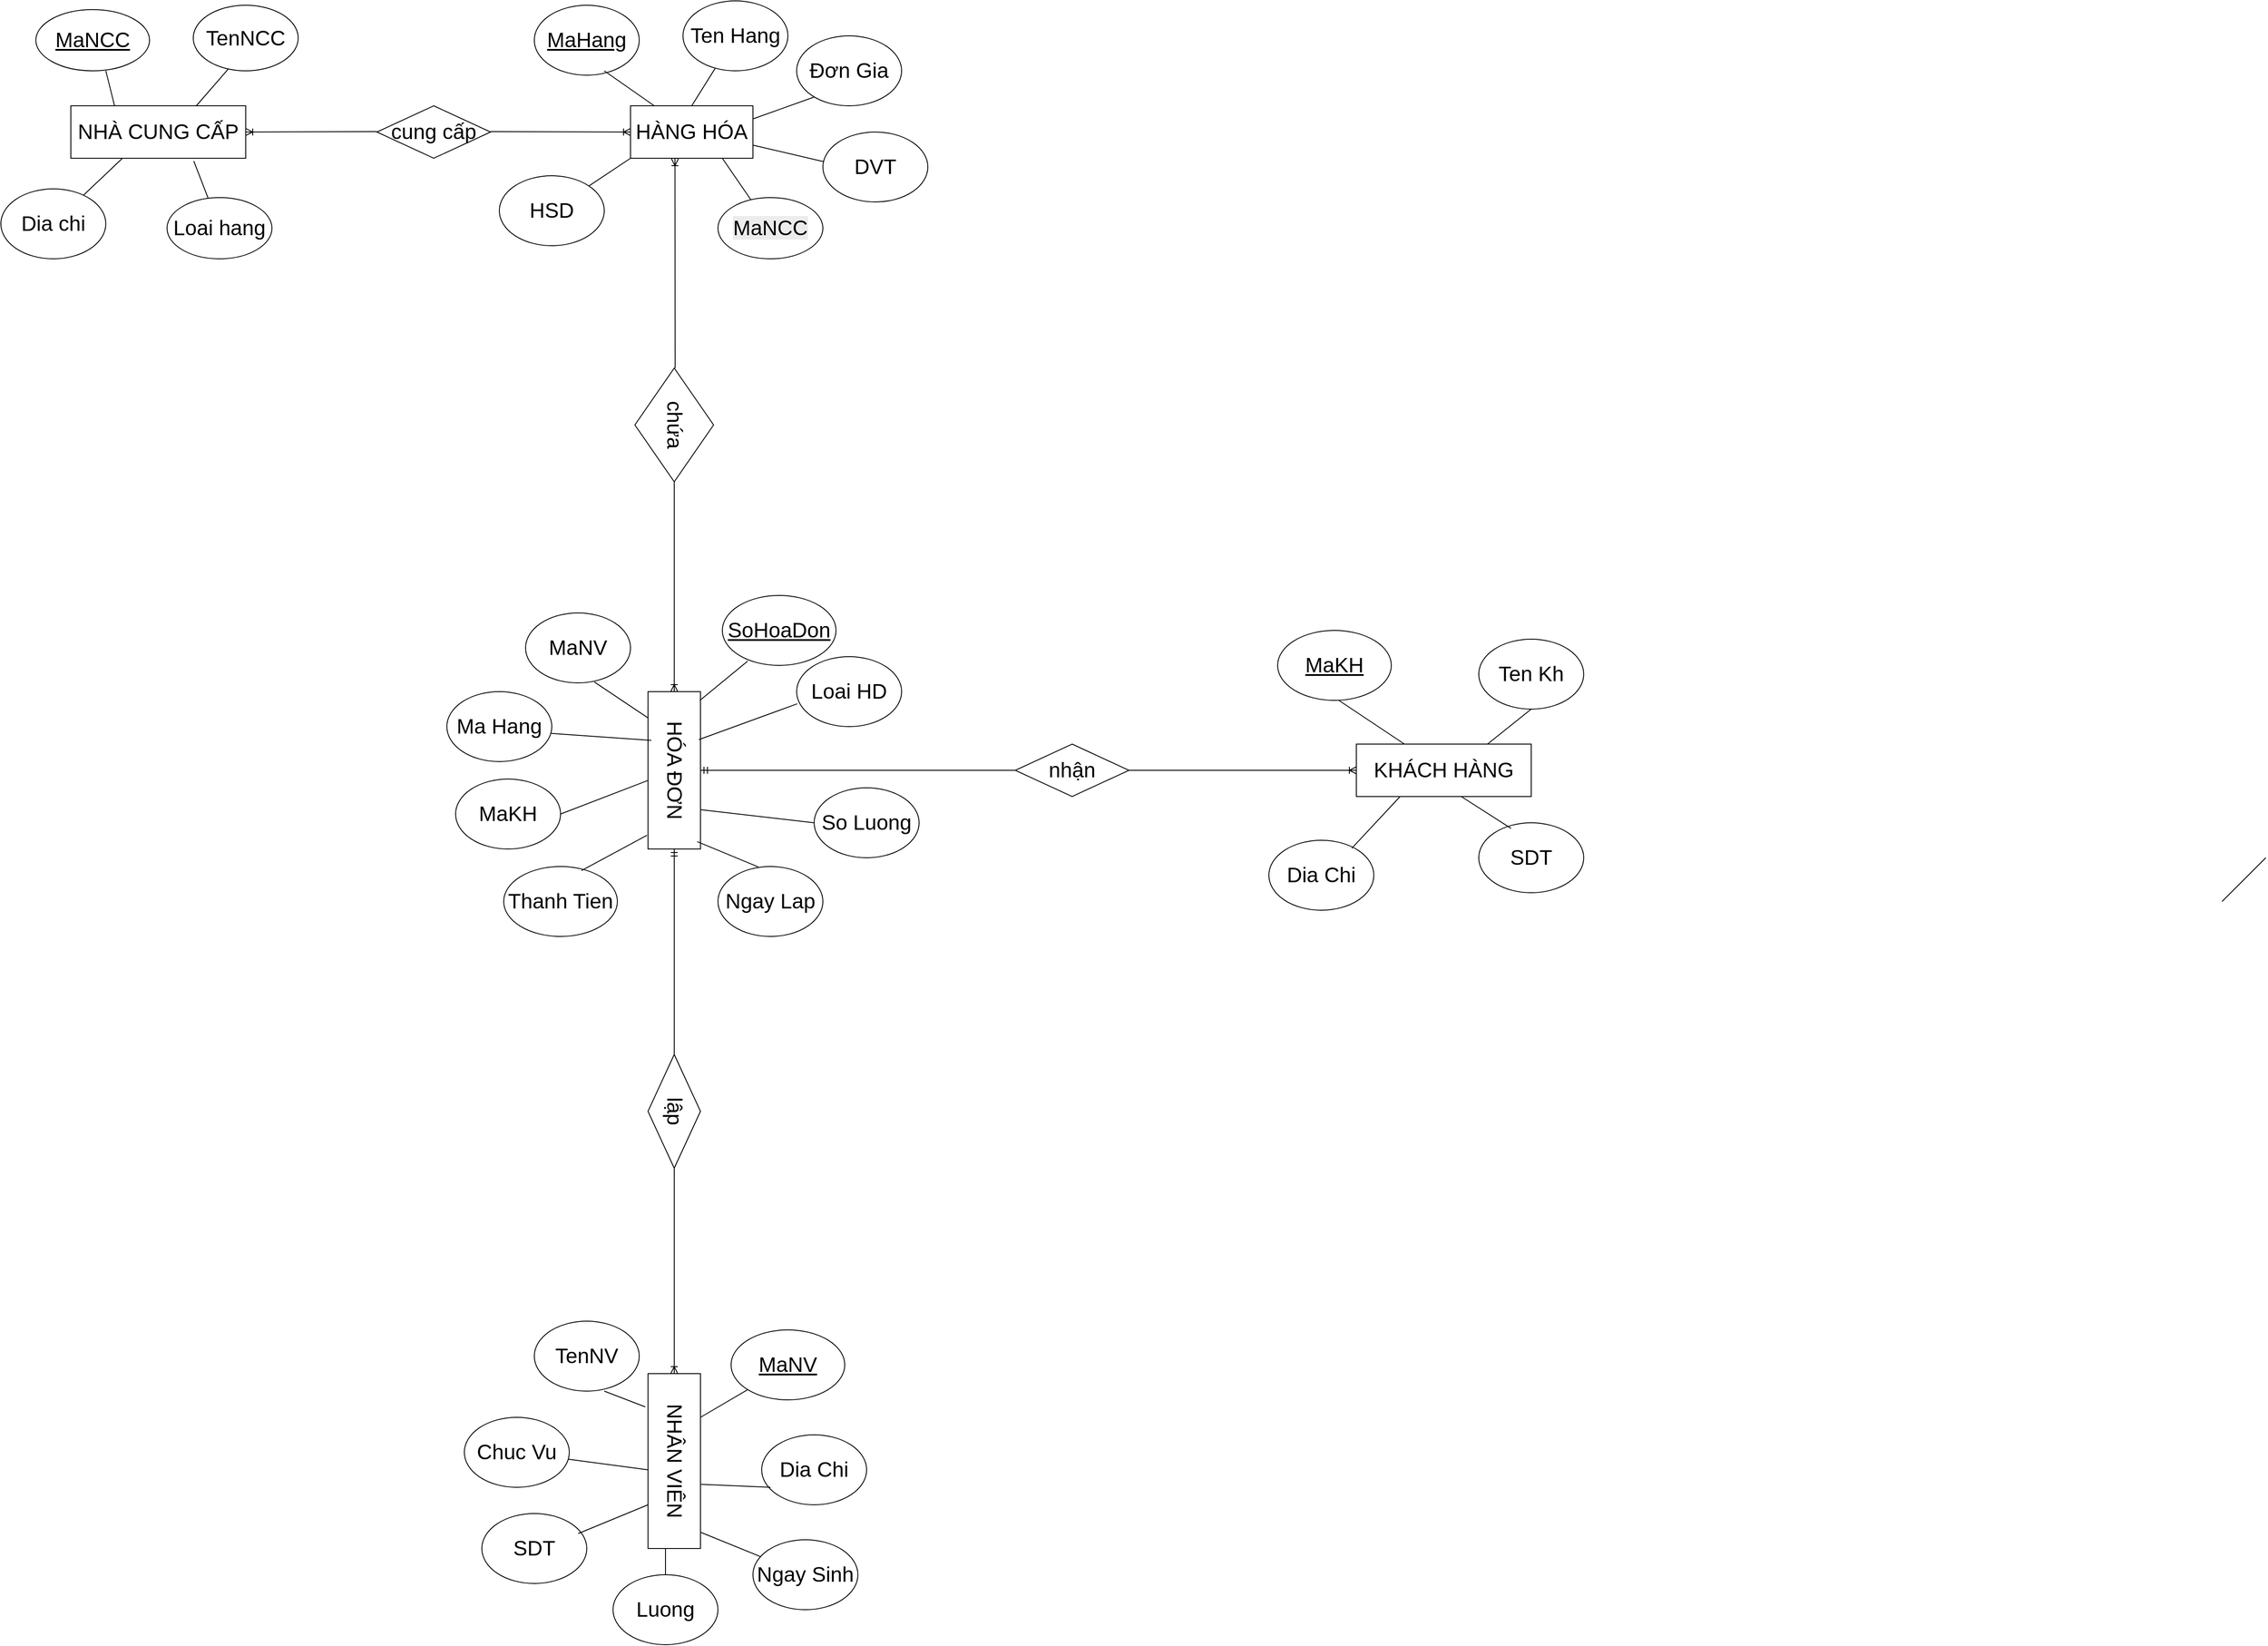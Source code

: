 <mxfile version="26.2.3">
  <diagram name="Trang-1" id="3SGoxRYm-0BptGTWVGw5">
    <mxGraphModel grid="1" page="1" gridSize="10" guides="1" tooltips="1" connect="1" arrows="1" fold="1" pageScale="1" pageWidth="2339" pageHeight="3300" math="0" shadow="0">
      <root>
        <mxCell id="0" />
        <mxCell id="1" parent="0" />
        <mxCell id="yhNoiGG6qeoDsK0MJDtQ-1" value="&lt;font style=&quot;font-size: 24px;&quot;&gt;NHÀ CUNG CẤP&lt;/font&gt;" style="rounded=0;whiteSpace=wrap;html=1;" vertex="1" parent="1">
          <mxGeometry x="200" y="180" width="200" height="60" as="geometry" />
        </mxCell>
        <mxCell id="yhNoiGG6qeoDsK0MJDtQ-2" value="&lt;font style=&quot;font-size: 24px;&quot;&gt;cung cấp&lt;/font&gt;" style="rhombus;whiteSpace=wrap;html=1;" vertex="1" parent="1">
          <mxGeometry x="550" y="180" width="130" height="60" as="geometry" />
        </mxCell>
        <mxCell id="yhNoiGG6qeoDsK0MJDtQ-3" value="" style="fontSize=12;html=1;endArrow=ERoneToMany;rounded=0;entryX=1;entryY=0.5;entryDx=0;entryDy=0;" edge="1" parent="1">
          <mxGeometry width="100" height="100" relative="1" as="geometry">
            <mxPoint x="550" y="209.5" as="sourcePoint" />
            <mxPoint x="400.0" y="209.98" as="targetPoint" />
          </mxGeometry>
        </mxCell>
        <mxCell id="yhNoiGG6qeoDsK0MJDtQ-4" value="&lt;font style=&quot;font-size: 24px;&quot;&gt;Dia chi&lt;/font&gt;" style="ellipse;whiteSpace=wrap;html=1;" vertex="1" parent="1">
          <mxGeometry x="120" y="275" width="120" height="80" as="geometry" />
        </mxCell>
        <mxCell id="yhNoiGG6qeoDsK0MJDtQ-5" value="&lt;font style=&quot;font-size: 24px;&quot;&gt;Loai hang&lt;/font&gt;" style="ellipse;whiteSpace=wrap;html=1;" vertex="1" parent="1">
          <mxGeometry x="310" y="285" width="120" height="70" as="geometry" />
        </mxCell>
        <mxCell id="yhNoiGG6qeoDsK0MJDtQ-6" value="&lt;br&gt;&lt;span style=&quot;forced-color-adjust: none; color: rgb(0, 0, 0); font-family: Helvetica; font-size: 24px; font-style: normal; font-variant-ligatures: normal; font-variant-caps: normal; font-weight: 400; letter-spacing: normal; orphans: 2; text-align: center; text-indent: 0px; text-transform: none; widows: 2; word-spacing: 0px; -webkit-text-stroke-width: 0px; white-space: normal; background-color: rgb(236, 236, 236);&quot;&gt;MaNCC&lt;/span&gt;&lt;div&gt;&lt;br/&gt;&lt;/div&gt;" style="ellipse;whiteSpace=wrap;html=1;" vertex="1" parent="1">
          <mxGeometry x="940" y="285" width="120" height="70" as="geometry" />
        </mxCell>
        <mxCell id="yhNoiGG6qeoDsK0MJDtQ-7" value="&lt;font style=&quot;font-size: 24px;&quot;&gt;&lt;u&gt;MaNCC&lt;/u&gt;&lt;/font&gt;" style="ellipse;whiteSpace=wrap;html=1;" vertex="1" parent="1">
          <mxGeometry x="160" y="70" width="130" height="70" as="geometry" />
        </mxCell>
        <mxCell id="yhNoiGG6qeoDsK0MJDtQ-8" value="&lt;font style=&quot;font-size: 24px;&quot;&gt;TenNCC&lt;/font&gt;" style="ellipse;whiteSpace=wrap;html=1;" vertex="1" parent="1">
          <mxGeometry x="340" y="65" width="120" height="75" as="geometry" />
        </mxCell>
        <mxCell id="yhNoiGG6qeoDsK0MJDtQ-9" value="&lt;font style=&quot;font-size: 24px;&quot;&gt;HSD&lt;/font&gt;" style="ellipse;whiteSpace=wrap;html=1;" vertex="1" parent="1">
          <mxGeometry x="690" y="260" width="120" height="80" as="geometry" />
        </mxCell>
        <mxCell id="yhNoiGG6qeoDsK0MJDtQ-10" value="&lt;font style=&quot;font-size: 24px;&quot;&gt;&lt;u&gt;MaHang&lt;/u&gt;&lt;/font&gt;" style="ellipse;whiteSpace=wrap;html=1;" vertex="1" parent="1">
          <mxGeometry x="730" y="65" width="120" height="80" as="geometry" />
        </mxCell>
        <mxCell id="yhNoiGG6qeoDsK0MJDtQ-11" value="&lt;font style=&quot;font-size: 24px;&quot;&gt;Ten Hang&lt;/font&gt;" style="ellipse;whiteSpace=wrap;html=1;" vertex="1" parent="1">
          <mxGeometry x="900" y="60" width="120" height="80" as="geometry" />
        </mxCell>
        <mxCell id="yhNoiGG6qeoDsK0MJDtQ-12" value="" style="endArrow=none;html=1;rounded=0;" edge="1" parent="1">
          <mxGeometry width="50" height="50" relative="1" as="geometry">
            <mxPoint x="2660" y="1090" as="sourcePoint" />
            <mxPoint x="2710" y="1040" as="targetPoint" />
          </mxGeometry>
        </mxCell>
        <mxCell id="yhNoiGG6qeoDsK0MJDtQ-13" value="" style="endArrow=none;html=1;rounded=0;exitX=0.25;exitY=0;exitDx=0;exitDy=0;" edge="1" parent="1" source="yhNoiGG6qeoDsK0MJDtQ-1">
          <mxGeometry width="50" height="50" relative="1" as="geometry">
            <mxPoint x="190" y="190" as="sourcePoint" />
            <mxPoint x="240" y="140" as="targetPoint" />
          </mxGeometry>
        </mxCell>
        <mxCell id="yhNoiGG6qeoDsK0MJDtQ-14" value="" style="endArrow=none;html=1;rounded=0;entryX=0.332;entryY=0.975;entryDx=0;entryDy=0;entryPerimeter=0;exitX=0.717;exitY=0.002;exitDx=0;exitDy=0;exitPerimeter=0;" edge="1" parent="1" source="yhNoiGG6qeoDsK0MJDtQ-1" target="yhNoiGG6qeoDsK0MJDtQ-8">
          <mxGeometry width="50" height="50" relative="1" as="geometry">
            <mxPoint x="320" y="200" as="sourcePoint" />
            <mxPoint x="370" y="150" as="targetPoint" />
          </mxGeometry>
        </mxCell>
        <mxCell id="yhNoiGG6qeoDsK0MJDtQ-15" value="" style="endArrow=none;html=1;rounded=0;entryX=0.703;entryY=1.054;entryDx=0;entryDy=0;entryPerimeter=0;" edge="1" parent="1" source="yhNoiGG6qeoDsK0MJDtQ-5" target="yhNoiGG6qeoDsK0MJDtQ-1">
          <mxGeometry width="50" height="50" relative="1" as="geometry">
            <mxPoint x="160" y="290" as="sourcePoint" />
            <mxPoint x="210" y="240" as="targetPoint" />
          </mxGeometry>
        </mxCell>
        <mxCell id="yhNoiGG6qeoDsK0MJDtQ-16" value="" style="endArrow=none;html=1;rounded=0;entryX=0.293;entryY=1.007;entryDx=0;entryDy=0;entryPerimeter=0;" edge="1" parent="1" source="yhNoiGG6qeoDsK0MJDtQ-4" target="yhNoiGG6qeoDsK0MJDtQ-1">
          <mxGeometry width="50" height="50" relative="1" as="geometry">
            <mxPoint x="150" y="260" as="sourcePoint" />
            <mxPoint x="200" y="210" as="targetPoint" />
          </mxGeometry>
        </mxCell>
        <mxCell id="yhNoiGG6qeoDsK0MJDtQ-17" value="" style="endArrow=none;html=1;rounded=0;entryX=0.75;entryY=1;entryDx=0;entryDy=0;" edge="1" parent="1" source="yhNoiGG6qeoDsK0MJDtQ-6" target="yhNoiGG6qeoDsK0MJDtQ-20">
          <mxGeometry width="50" height="50" relative="1" as="geometry">
            <mxPoint x="240" y="290" as="sourcePoint" />
            <mxPoint x="290" y="240" as="targetPoint" />
          </mxGeometry>
        </mxCell>
        <mxCell id="yhNoiGG6qeoDsK0MJDtQ-18" value="" style="endArrow=none;html=1;rounded=0;entryX=0;entryY=1;entryDx=0;entryDy=0;" edge="1" parent="1" source="yhNoiGG6qeoDsK0MJDtQ-9" target="yhNoiGG6qeoDsK0MJDtQ-20">
          <mxGeometry width="50" height="50" relative="1" as="geometry">
            <mxPoint x="330" y="290" as="sourcePoint" />
            <mxPoint x="380" y="240" as="targetPoint" />
          </mxGeometry>
        </mxCell>
        <mxCell id="yhNoiGG6qeoDsK0MJDtQ-20" value="&lt;font style=&quot;font-size: 24px;&quot;&gt;HÀNG HÓA&lt;/font&gt;" style="rounded=0;whiteSpace=wrap;html=1;" vertex="1" parent="1">
          <mxGeometry x="840" y="180" width="140" height="60" as="geometry" />
        </mxCell>
        <mxCell id="yhNoiGG6qeoDsK0MJDtQ-21" value="" style="fontSize=12;html=1;endArrow=ERoneToMany;rounded=0;exitX=1;exitY=0.5;exitDx=0;exitDy=0;" edge="1" parent="1">
          <mxGeometry width="100" height="100" relative="1" as="geometry">
            <mxPoint x="680" y="209.5" as="sourcePoint" />
            <mxPoint x="840" y="210" as="targetPoint" />
          </mxGeometry>
        </mxCell>
        <mxCell id="yhNoiGG6qeoDsK0MJDtQ-22" value="&lt;font style=&quot;font-size: 24px;&quot;&gt;DVT&lt;/font&gt;" style="ellipse;whiteSpace=wrap;html=1;" vertex="1" parent="1">
          <mxGeometry x="1060" y="210" width="120" height="80" as="geometry" />
        </mxCell>
        <mxCell id="yhNoiGG6qeoDsK0MJDtQ-23" value="&lt;font style=&quot;font-size: 24px;&quot;&gt;Đơn Gia&lt;/font&gt;" style="ellipse;whiteSpace=wrap;html=1;" vertex="1" parent="1">
          <mxGeometry x="1030" y="100" width="120" height="80" as="geometry" />
        </mxCell>
        <mxCell id="yhNoiGG6qeoDsK0MJDtQ-25" value="" style="endArrow=none;html=1;rounded=0;" edge="1" parent="1" source="yhNoiGG6qeoDsK0MJDtQ-20">
          <mxGeometry width="50" height="50" relative="1" as="geometry">
            <mxPoint x="760" y="190" as="sourcePoint" />
            <mxPoint x="810" y="140" as="targetPoint" />
          </mxGeometry>
        </mxCell>
        <mxCell id="yhNoiGG6qeoDsK0MJDtQ-26" value="" style="endArrow=none;html=1;rounded=0;" edge="1" parent="1" target="yhNoiGG6qeoDsK0MJDtQ-11">
          <mxGeometry width="50" height="50" relative="1" as="geometry">
            <mxPoint x="910" y="180" as="sourcePoint" />
            <mxPoint x="960" y="130" as="targetPoint" />
          </mxGeometry>
        </mxCell>
        <mxCell id="yhNoiGG6qeoDsK0MJDtQ-27" value="" style="endArrow=none;html=1;rounded=0;exitX=1;exitY=0.25;exitDx=0;exitDy=0;" edge="1" parent="1" source="yhNoiGG6qeoDsK0MJDtQ-20">
          <mxGeometry width="50" height="50" relative="1" as="geometry">
            <mxPoint x="1030" y="210" as="sourcePoint" />
            <mxPoint x="1050" y="170" as="targetPoint" />
          </mxGeometry>
        </mxCell>
        <mxCell id="yhNoiGG6qeoDsK0MJDtQ-28" value="" style="endArrow=none;html=1;rounded=0;exitX=1;exitY=0.75;exitDx=0;exitDy=0;entryX=0.007;entryY=0.423;entryDx=0;entryDy=0;entryPerimeter=0;" edge="1" parent="1" source="yhNoiGG6qeoDsK0MJDtQ-20" target="yhNoiGG6qeoDsK0MJDtQ-22">
          <mxGeometry width="50" height="50" relative="1" as="geometry">
            <mxPoint x="1000" y="310" as="sourcePoint" />
            <mxPoint x="1050" y="260" as="targetPoint" />
          </mxGeometry>
        </mxCell>
        <mxCell id="KxiG0NLmOwjeQJkuFUyw-3" value="" style="fontSize=12;html=1;endArrow=ERoneToMany;rounded=0;entryX=0.363;entryY=1.008;entryDx=0;entryDy=0;entryPerimeter=0;" edge="1" parent="1" target="yhNoiGG6qeoDsK0MJDtQ-20">
          <mxGeometry width="100" height="100" relative="1" as="geometry">
            <mxPoint x="891" y="480" as="sourcePoint" />
            <mxPoint x="890" y="250" as="targetPoint" />
          </mxGeometry>
        </mxCell>
        <mxCell id="KxiG0NLmOwjeQJkuFUyw-4" value="" style="fontSize=12;html=1;endArrow=ERoneToMany;rounded=0;exitX=1;exitY=0.5;exitDx=0;exitDy=0;" edge="1" parent="1" source="KxiG0NLmOwjeQJkuFUyw-5">
          <mxGeometry width="100" height="100" relative="1" as="geometry">
            <mxPoint x="590" y="440" as="sourcePoint" />
            <mxPoint x="890" y="850" as="targetPoint" />
          </mxGeometry>
        </mxCell>
        <mxCell id="KxiG0NLmOwjeQJkuFUyw-5" value="&lt;font style=&quot;font-size: 24px;&quot;&gt;chứa&lt;/font&gt;" style="rhombus;whiteSpace=wrap;html=1;rotation=90;" vertex="1" parent="1">
          <mxGeometry x="825" y="500" width="130" height="90" as="geometry" />
        </mxCell>
        <mxCell id="KxiG0NLmOwjeQJkuFUyw-6" value="&lt;font style=&quot;font-size: 24px;&quot;&gt;HÓA ĐƠN&lt;/font&gt;" style="rounded=0;whiteSpace=wrap;html=1;rotation=90;" vertex="1" parent="1">
          <mxGeometry x="800" y="910" width="180" height="60" as="geometry" />
        </mxCell>
        <mxCell id="KxiG0NLmOwjeQJkuFUyw-8" value="&lt;font style=&quot;font-size: 24px;&quot;&gt;Loai HD&lt;/font&gt;" style="ellipse;whiteSpace=wrap;html=1;" vertex="1" parent="1">
          <mxGeometry x="1030" y="810" width="120" height="80" as="geometry" />
        </mxCell>
        <mxCell id="KxiG0NLmOwjeQJkuFUyw-9" value="&lt;font style=&quot;font-size: 24px;&quot;&gt;&lt;u&gt;SoHoaDon&lt;/u&gt;&lt;/font&gt;" style="ellipse;whiteSpace=wrap;html=1;" vertex="1" parent="1">
          <mxGeometry x="945" y="740" width="130" height="80" as="geometry" />
        </mxCell>
        <mxCell id="KxiG0NLmOwjeQJkuFUyw-10" value="&lt;font style=&quot;font-size: 24px;&quot;&gt;TenNV&lt;/font&gt;" style="ellipse;whiteSpace=wrap;html=1;" vertex="1" parent="1">
          <mxGeometry x="730" y="1570" width="120" height="80" as="geometry" />
        </mxCell>
        <mxCell id="KxiG0NLmOwjeQJkuFUyw-11" value="&lt;font style=&quot;font-size: 24px;&quot;&gt;So Luong&lt;/font&gt;" style="ellipse;whiteSpace=wrap;html=1;" vertex="1" parent="1">
          <mxGeometry x="1050" y="960" width="120" height="80" as="geometry" />
        </mxCell>
        <mxCell id="KxiG0NLmOwjeQJkuFUyw-12" value="&lt;font style=&quot;font-size: 24px;&quot;&gt;Ngay Lap&lt;/font&gt;" style="ellipse;whiteSpace=wrap;html=1;" vertex="1" parent="1">
          <mxGeometry x="940" y="1050" width="120" height="80" as="geometry" />
        </mxCell>
        <mxCell id="KxiG0NLmOwjeQJkuFUyw-13" value="&lt;font style=&quot;font-size: 24px;&quot;&gt;Thanh Tien&lt;/font&gt;" style="ellipse;whiteSpace=wrap;html=1;" vertex="1" parent="1">
          <mxGeometry x="695" y="1050" width="130" height="80" as="geometry" />
        </mxCell>
        <mxCell id="KxiG0NLmOwjeQJkuFUyw-14" value="&lt;font style=&quot;font-size: 24px;&quot;&gt;MaKH&lt;/font&gt;" style="ellipse;whiteSpace=wrap;html=1;" vertex="1" parent="1">
          <mxGeometry x="640" y="950" width="120" height="80" as="geometry" />
        </mxCell>
        <mxCell id="KxiG0NLmOwjeQJkuFUyw-15" value="&lt;font style=&quot;font-size: 24px;&quot;&gt;Ma Hang&lt;/font&gt;" style="ellipse;whiteSpace=wrap;html=1;" vertex="1" parent="1">
          <mxGeometry x="630" y="850" width="120" height="80" as="geometry" />
        </mxCell>
        <mxCell id="KxiG0NLmOwjeQJkuFUyw-16" value="&lt;font style=&quot;font-size: 24px;&quot;&gt;MaNV&lt;/font&gt;" style="ellipse;whiteSpace=wrap;html=1;" vertex="1" parent="1">
          <mxGeometry x="720" y="760" width="120" height="80" as="geometry" />
        </mxCell>
        <mxCell id="KxiG0NLmOwjeQJkuFUyw-17" value="&lt;font style=&quot;font-size: 24px;&quot;&gt;Chuc Vu&lt;/font&gt;&lt;span style=&quot;color: rgba(0, 0, 0, 0); font-family: monospace; font-size: 0px; text-align: start; text-wrap-mode: nowrap;&quot;&gt;%3CmxGraphModel%3E%3Croot%3E%3CmxCell%20id%3D%220%22%2F%3E%3CmxCell%20id%3D%221%22%20parent%3D%220%22%2F%3E%3CmxCell%20id%3D%222%22%20value%3D%22%26lt%3Bfont%20style%3D%26quot%3Bfont-size%3A%2024px%3B%26quot%3B%26gt%3B%26lt%3Bu%26gt%3BSoHoaDon%26lt%3B%2Fu%26gt%3B%26lt%3B%2Ffont%26gt%3B%22%20style%3D%22ellipse%3BwhiteSpace%3Dwrap%3Bhtml%3D1%3B%22%20vertex%3D%221%22%20parent%3D%221%22%3E%3CmxGeometry%20x%3D%22945%22%20y%3D%22740%22%20width%3D%22130%22%20height%3D%2280%22%20as%3D%22geometry%22%2F%3E%3C%2FmxCell%3E%3C%2Froot%3E%3C%2FmxGraphModel%3E&lt;/span&gt;&lt;span style=&quot;color: rgba(0, 0, 0, 0); font-family: monospace; font-size: 0px; text-align: start; text-wrap-mode: nowrap;&quot;&gt;%3CmxGraphModel%3E%3Croot%3E%3CmxCell%20id%3D%220%22%2F%3E%3CmxCell%20id%3D%221%22%20parent%3D%220%22%2F%3E%3CmxCell%20id%3D%222%22%20value%3D%22%26lt%3Bfont%20style%3D%26quot%3Bfont-size%3A%2024px%3B%26quot%3B%26gt%3B%26lt%3Bu%26gt%3BSoHoaDon%26lt%3B%2Fu%26gt%3B%26lt%3B%2Ffont%26gt%3B%22%20style%3D%22ellipse%3BwhiteSpace%3Dwrap%3Bhtml%3D1%3B%22%20vertex%3D%221%22%20parent%3D%221%22%3E%3CmxGeometry%20x%3D%22945%22%20y%3D%22740%22%20width%3D%22130%22%20height%3D%2280%22%20as%3D%22geometry%22%2F%3E%3C%2FmxCell%3E%3C%2Froot%3E%3C%2FmxGraphModel%3E&lt;/span&gt;" style="ellipse;whiteSpace=wrap;html=1;" vertex="1" parent="1">
          <mxGeometry x="650" y="1680" width="120" height="80" as="geometry" />
        </mxCell>
        <mxCell id="KxiG0NLmOwjeQJkuFUyw-18" value="" style="endArrow=none;html=1;rounded=0;exitX=1;exitY=0.5;exitDx=0;exitDy=0;" edge="1" parent="1" source="KxiG0NLmOwjeQJkuFUyw-14" target="KxiG0NLmOwjeQJkuFUyw-6">
          <mxGeometry width="50" height="50" relative="1" as="geometry">
            <mxPoint x="810" y="1130" as="sourcePoint" />
            <mxPoint x="860" y="1080" as="targetPoint" />
          </mxGeometry>
        </mxCell>
        <mxCell id="KxiG0NLmOwjeQJkuFUyw-19" value="" style="endArrow=none;html=1;rounded=0;entryX=0.223;entryY=0.939;entryDx=0;entryDy=0;entryPerimeter=0;exitX=0.056;exitY=0.013;exitDx=0;exitDy=0;exitPerimeter=0;" edge="1" parent="1" source="KxiG0NLmOwjeQJkuFUyw-6" target="KxiG0NLmOwjeQJkuFUyw-9">
          <mxGeometry width="50" height="50" relative="1" as="geometry">
            <mxPoint x="920" y="940" as="sourcePoint" />
            <mxPoint x="960" y="900" as="targetPoint" />
          </mxGeometry>
        </mxCell>
        <mxCell id="KxiG0NLmOwjeQJkuFUyw-20" value="" style="endArrow=none;html=1;rounded=0;exitX=0.305;exitY=0.03;exitDx=0;exitDy=0;exitPerimeter=0;entryX=0.005;entryY=0.674;entryDx=0;entryDy=0;entryPerimeter=0;" edge="1" parent="1" source="KxiG0NLmOwjeQJkuFUyw-6" target="KxiG0NLmOwjeQJkuFUyw-8">
          <mxGeometry width="50" height="50" relative="1" as="geometry">
            <mxPoint x="990" y="1000" as="sourcePoint" />
            <mxPoint x="1040" y="950" as="targetPoint" />
          </mxGeometry>
        </mxCell>
        <mxCell id="KxiG0NLmOwjeQJkuFUyw-21" value="" style="endArrow=none;html=1;rounded=0;exitX=0.75;exitY=0;exitDx=0;exitDy=0;entryX=0;entryY=0.5;entryDx=0;entryDy=0;" edge="1" parent="1" source="KxiG0NLmOwjeQJkuFUyw-6" target="KxiG0NLmOwjeQJkuFUyw-11">
          <mxGeometry width="50" height="50" relative="1" as="geometry">
            <mxPoint x="1030" y="1130" as="sourcePoint" />
            <mxPoint x="1080" y="1080" as="targetPoint" />
          </mxGeometry>
        </mxCell>
        <mxCell id="KxiG0NLmOwjeQJkuFUyw-22" value="" style="endArrow=none;html=1;rounded=0;exitX=0.953;exitY=0.062;exitDx=0;exitDy=0;exitPerimeter=0;entryX=0.383;entryY=0.005;entryDx=0;entryDy=0;entryPerimeter=0;" edge="1" parent="1" source="KxiG0NLmOwjeQJkuFUyw-6" target="KxiG0NLmOwjeQJkuFUyw-12">
          <mxGeometry width="50" height="50" relative="1" as="geometry">
            <mxPoint x="960" y="1180" as="sourcePoint" />
            <mxPoint x="1010" y="1130" as="targetPoint" />
          </mxGeometry>
        </mxCell>
        <mxCell id="KxiG0NLmOwjeQJkuFUyw-23" value="" style="endArrow=none;html=1;rounded=0;exitX=0.684;exitY=0.058;exitDx=0;exitDy=0;exitPerimeter=0;entryX=0.913;entryY=1.02;entryDx=0;entryDy=0;entryPerimeter=0;" edge="1" parent="1" source="KxiG0NLmOwjeQJkuFUyw-13" target="KxiG0NLmOwjeQJkuFUyw-6">
          <mxGeometry width="50" height="50" relative="1" as="geometry">
            <mxPoint x="840" y="1150" as="sourcePoint" />
            <mxPoint x="890" y="1100" as="targetPoint" />
          </mxGeometry>
        </mxCell>
        <mxCell id="KxiG0NLmOwjeQJkuFUyw-24" value="" style="endArrow=none;html=1;rounded=0;exitX=0.655;exitY=0.987;exitDx=0;exitDy=0;exitPerimeter=0;entryX=0.167;entryY=1;entryDx=0;entryDy=0;entryPerimeter=0;" edge="1" parent="1" source="KxiG0NLmOwjeQJkuFUyw-16" target="KxiG0NLmOwjeQJkuFUyw-6">
          <mxGeometry width="50" height="50" relative="1" as="geometry">
            <mxPoint x="810" y="980" as="sourcePoint" />
            <mxPoint x="860" y="930" as="targetPoint" />
          </mxGeometry>
        </mxCell>
        <mxCell id="KxiG0NLmOwjeQJkuFUyw-25" value="" style="endArrow=none;html=1;rounded=0;exitX=0.995;exitY=0.597;exitDx=0;exitDy=0;exitPerimeter=0;entryX=0.31;entryY=0.937;entryDx=0;entryDy=0;entryPerimeter=0;" edge="1" parent="1" source="KxiG0NLmOwjeQJkuFUyw-15" target="KxiG0NLmOwjeQJkuFUyw-6">
          <mxGeometry width="50" height="50" relative="1" as="geometry">
            <mxPoint x="810" y="1010" as="sourcePoint" />
            <mxPoint x="860" y="960" as="targetPoint" />
          </mxGeometry>
        </mxCell>
        <mxCell id="KxiG0NLmOwjeQJkuFUyw-26" value="" style="fontSize=12;html=1;endArrow=ERmandOne;rounded=0;entryX=0.5;entryY=0;entryDx=0;entryDy=0;" edge="1" parent="1" target="KxiG0NLmOwjeQJkuFUyw-6">
          <mxGeometry width="100" height="100" relative="1" as="geometry">
            <mxPoint x="1280" y="940" as="sourcePoint" />
            <mxPoint x="740" y="740" as="targetPoint" />
          </mxGeometry>
        </mxCell>
        <mxCell id="KxiG0NLmOwjeQJkuFUyw-27" value="" style="fontSize=12;html=1;endArrow=ERmandOne;rounded=0;entryX=1;entryY=0.5;entryDx=0;entryDy=0;" edge="1" parent="1" target="KxiG0NLmOwjeQJkuFUyw-6">
          <mxGeometry width="100" height="100" relative="1" as="geometry">
            <mxPoint x="890" y="1270" as="sourcePoint" />
            <mxPoint x="877.5" y="1320" as="targetPoint" />
          </mxGeometry>
        </mxCell>
        <mxCell id="KxiG0NLmOwjeQJkuFUyw-29" value="&lt;font style=&quot;font-size: 24px;&quot;&gt;lập&lt;/font&gt;" style="rhombus;whiteSpace=wrap;html=1;rotation=90;" vertex="1" parent="1">
          <mxGeometry x="825" y="1300" width="130" height="60" as="geometry" />
        </mxCell>
        <mxCell id="KxiG0NLmOwjeQJkuFUyw-30" value="&lt;font style=&quot;font-size: 24px;&quot;&gt;nhận&lt;/font&gt;" style="rhombus;whiteSpace=wrap;html=1;" vertex="1" parent="1">
          <mxGeometry x="1280" y="910" width="130" height="60" as="geometry" />
        </mxCell>
        <mxCell id="KxiG0NLmOwjeQJkuFUyw-31" value="" style="fontSize=12;html=1;endArrow=ERoneToMany;rounded=0;exitX=1;exitY=0.5;exitDx=0;exitDy=0;" edge="1" parent="1" source="KxiG0NLmOwjeQJkuFUyw-29">
          <mxGeometry width="100" height="100" relative="1" as="geometry">
            <mxPoint x="810" y="1330" as="sourcePoint" />
            <mxPoint x="890" y="1630" as="targetPoint" />
          </mxGeometry>
        </mxCell>
        <mxCell id="KxiG0NLmOwjeQJkuFUyw-32" value="&lt;font style=&quot;font-size: 24px;&quot;&gt;NHÂN VIÊN&lt;/font&gt;" style="rounded=0;whiteSpace=wrap;html=1;rotation=90;" vertex="1" parent="1">
          <mxGeometry x="790" y="1700" width="200" height="60" as="geometry" />
        </mxCell>
        <mxCell id="KxiG0NLmOwjeQJkuFUyw-34" value="&lt;font style=&quot;font-size: 24px;&quot;&gt;&lt;u&gt;MaNV&lt;/u&gt;&lt;/font&gt;" style="ellipse;whiteSpace=wrap;html=1;" vertex="1" parent="1">
          <mxGeometry x="955" y="1580" width="130" height="80" as="geometry" />
        </mxCell>
        <mxCell id="KxiG0NLmOwjeQJkuFUyw-35" value="&lt;span style=&quot;font-size: 24px;&quot;&gt;SDT&lt;/span&gt;" style="ellipse;whiteSpace=wrap;html=1;" vertex="1" parent="1">
          <mxGeometry x="670" y="1790" width="120" height="80" as="geometry" />
        </mxCell>
        <mxCell id="KxiG0NLmOwjeQJkuFUyw-36" value="&lt;span style=&quot;font-size: 24px;&quot;&gt;Ngay Sinh&lt;/span&gt;" style="ellipse;whiteSpace=wrap;html=1;" vertex="1" parent="1">
          <mxGeometry x="980" y="1820" width="120" height="80" as="geometry" />
        </mxCell>
        <mxCell id="KxiG0NLmOwjeQJkuFUyw-37" value="&lt;span style=&quot;font-size: 24px;&quot;&gt;Dia Chi&lt;/span&gt;" style="ellipse;whiteSpace=wrap;html=1;" vertex="1" parent="1">
          <mxGeometry x="990" y="1700" width="120" height="80" as="geometry" />
        </mxCell>
        <mxCell id="KxiG0NLmOwjeQJkuFUyw-38" value="&lt;span style=&quot;font-size: 24px;&quot;&gt;Luong&lt;/span&gt;" style="ellipse;whiteSpace=wrap;html=1;" vertex="1" parent="1">
          <mxGeometry x="820" y="1860" width="120" height="80" as="geometry" />
        </mxCell>
        <mxCell id="KxiG0NLmOwjeQJkuFUyw-39" value="" style="endArrow=none;html=1;rounded=0;exitX=0.25;exitY=0;exitDx=0;exitDy=0;entryX=0;entryY=1;entryDx=0;entryDy=0;" edge="1" parent="1" source="KxiG0NLmOwjeQJkuFUyw-32" target="KxiG0NLmOwjeQJkuFUyw-34">
          <mxGeometry width="50" height="50" relative="1" as="geometry">
            <mxPoint x="920" y="1700" as="sourcePoint" />
            <mxPoint x="970" y="1650" as="targetPoint" />
          </mxGeometry>
        </mxCell>
        <mxCell id="KxiG0NLmOwjeQJkuFUyw-40" value="" style="endArrow=none;html=1;rounded=0;exitX=0.633;exitY=-0.011;exitDx=0;exitDy=0;exitPerimeter=0;" edge="1" parent="1" source="KxiG0NLmOwjeQJkuFUyw-32">
          <mxGeometry width="50" height="50" relative="1" as="geometry">
            <mxPoint x="950" y="1810" as="sourcePoint" />
            <mxPoint x="1000" y="1760" as="targetPoint" />
          </mxGeometry>
        </mxCell>
        <mxCell id="KxiG0NLmOwjeQJkuFUyw-41" value="" style="endArrow=none;html=1;rounded=0;exitX=0.19;exitY=1.053;exitDx=0;exitDy=0;exitPerimeter=0;" edge="1" parent="1" source="KxiG0NLmOwjeQJkuFUyw-32">
          <mxGeometry width="50" height="50" relative="1" as="geometry">
            <mxPoint x="760" y="1700" as="sourcePoint" />
            <mxPoint x="810" y="1650" as="targetPoint" />
          </mxGeometry>
        </mxCell>
        <mxCell id="KxiG0NLmOwjeQJkuFUyw-42" value="" style="endArrow=none;html=1;rounded=0;" edge="1" parent="1" source="KxiG0NLmOwjeQJkuFUyw-17">
          <mxGeometry width="50" height="50" relative="1" as="geometry">
            <mxPoint x="810" y="1790" as="sourcePoint" />
            <mxPoint x="860" y="1740" as="targetPoint" />
          </mxGeometry>
        </mxCell>
        <mxCell id="KxiG0NLmOwjeQJkuFUyw-43" value="" style="endArrow=none;html=1;rounded=0;exitX=0.919;exitY=0.286;exitDx=0;exitDy=0;exitPerimeter=0;" edge="1" parent="1" source="KxiG0NLmOwjeQJkuFUyw-35">
          <mxGeometry width="50" height="50" relative="1" as="geometry">
            <mxPoint x="810" y="1830" as="sourcePoint" />
            <mxPoint x="860" y="1780" as="targetPoint" />
          </mxGeometry>
        </mxCell>
        <mxCell id="KxiG0NLmOwjeQJkuFUyw-44" value="" style="endArrow=none;html=1;rounded=0;exitX=0.5;exitY=0;exitDx=0;exitDy=0;" edge="1" parent="1" source="KxiG0NLmOwjeQJkuFUyw-38">
          <mxGeometry width="50" height="50" relative="1" as="geometry">
            <mxPoint x="830" y="1880" as="sourcePoint" />
            <mxPoint x="880" y="1830" as="targetPoint" />
          </mxGeometry>
        </mxCell>
        <mxCell id="KxiG0NLmOwjeQJkuFUyw-45" value="" style="endArrow=none;html=1;rounded=0;exitX=0.908;exitY=-0.011;exitDx=0;exitDy=0;exitPerimeter=0;" edge="1" parent="1" source="KxiG0NLmOwjeQJkuFUyw-32" target="KxiG0NLmOwjeQJkuFUyw-36">
          <mxGeometry width="50" height="50" relative="1" as="geometry">
            <mxPoint x="950" y="1880" as="sourcePoint" />
            <mxPoint x="1000" y="1830" as="targetPoint" />
          </mxGeometry>
        </mxCell>
        <mxCell id="KxiG0NLmOwjeQJkuFUyw-46" value="" style="fontSize=12;html=1;endArrow=ERoneToMany;rounded=0;exitX=1;exitY=0.5;exitDx=0;exitDy=0;" edge="1" parent="1" source="KxiG0NLmOwjeQJkuFUyw-30">
          <mxGeometry width="100" height="100" relative="1" as="geometry">
            <mxPoint x="1610" y="880" as="sourcePoint" />
            <mxPoint x="1670" y="940" as="targetPoint" />
          </mxGeometry>
        </mxCell>
        <mxCell id="KxiG0NLmOwjeQJkuFUyw-47" value="&lt;font style=&quot;font-size: 24px;&quot;&gt;KHÁCH HÀNG&lt;/font&gt;" style="rounded=0;whiteSpace=wrap;html=1;" vertex="1" parent="1">
          <mxGeometry x="1670" y="910" width="200" height="60" as="geometry" />
        </mxCell>
        <mxCell id="KxiG0NLmOwjeQJkuFUyw-49" value="&lt;font style=&quot;font-size: 24px;&quot;&gt;&lt;u&gt;MaKH&lt;/u&gt;&lt;/font&gt;" style="ellipse;whiteSpace=wrap;html=1;" vertex="1" parent="1">
          <mxGeometry x="1580" y="780" width="130" height="80" as="geometry" />
        </mxCell>
        <mxCell id="KxiG0NLmOwjeQJkuFUyw-50" value="&lt;font style=&quot;font-size: 24px;&quot;&gt;Ten Kh&lt;/font&gt;" style="ellipse;whiteSpace=wrap;html=1;" vertex="1" parent="1">
          <mxGeometry x="1810" y="790" width="120" height="80" as="geometry" />
        </mxCell>
        <mxCell id="KxiG0NLmOwjeQJkuFUyw-51" value="&lt;font style=&quot;font-size: 24px;&quot;&gt;SDT&lt;/font&gt;" style="ellipse;whiteSpace=wrap;html=1;" vertex="1" parent="1">
          <mxGeometry x="1810" y="1000" width="120" height="80" as="geometry" />
        </mxCell>
        <mxCell id="KxiG0NLmOwjeQJkuFUyw-52" value="&lt;font style=&quot;font-size: 24px;&quot;&gt;Dia Chi&lt;/font&gt;" style="ellipse;whiteSpace=wrap;html=1;" vertex="1" parent="1">
          <mxGeometry x="1570" y="1020" width="120" height="80" as="geometry" />
        </mxCell>
        <mxCell id="KxiG0NLmOwjeQJkuFUyw-53" value="" style="endArrow=none;html=1;rounded=0;" edge="1" parent="1" source="KxiG0NLmOwjeQJkuFUyw-47">
          <mxGeometry width="50" height="50" relative="1" as="geometry">
            <mxPoint x="1600" y="910" as="sourcePoint" />
            <mxPoint x="1650" y="860" as="targetPoint" />
          </mxGeometry>
        </mxCell>
        <mxCell id="KxiG0NLmOwjeQJkuFUyw-54" value="" style="endArrow=none;html=1;rounded=0;exitX=0.75;exitY=0;exitDx=0;exitDy=0;" edge="1" parent="1" source="KxiG0NLmOwjeQJkuFUyw-47">
          <mxGeometry width="50" height="50" relative="1" as="geometry">
            <mxPoint x="1820" y="920" as="sourcePoint" />
            <mxPoint x="1870" y="870" as="targetPoint" />
          </mxGeometry>
        </mxCell>
        <mxCell id="KxiG0NLmOwjeQJkuFUyw-55" value="" style="endArrow=none;html=1;rounded=0;exitX=0.79;exitY=0.115;exitDx=0;exitDy=0;exitPerimeter=0;" edge="1" parent="1" source="KxiG0NLmOwjeQJkuFUyw-52">
          <mxGeometry width="50" height="50" relative="1" as="geometry">
            <mxPoint x="1670" y="1020" as="sourcePoint" />
            <mxPoint x="1720" y="970" as="targetPoint" />
          </mxGeometry>
        </mxCell>
        <mxCell id="KxiG0NLmOwjeQJkuFUyw-56" value="" style="endArrow=none;html=1;rounded=0;exitX=0.308;exitY=0.08;exitDx=0;exitDy=0;exitPerimeter=0;" edge="1" parent="1" source="KxiG0NLmOwjeQJkuFUyw-51">
          <mxGeometry width="50" height="50" relative="1" as="geometry">
            <mxPoint x="1740" y="1020" as="sourcePoint" />
            <mxPoint x="1790" y="970" as="targetPoint" />
          </mxGeometry>
        </mxCell>
      </root>
    </mxGraphModel>
  </diagram>
</mxfile>
